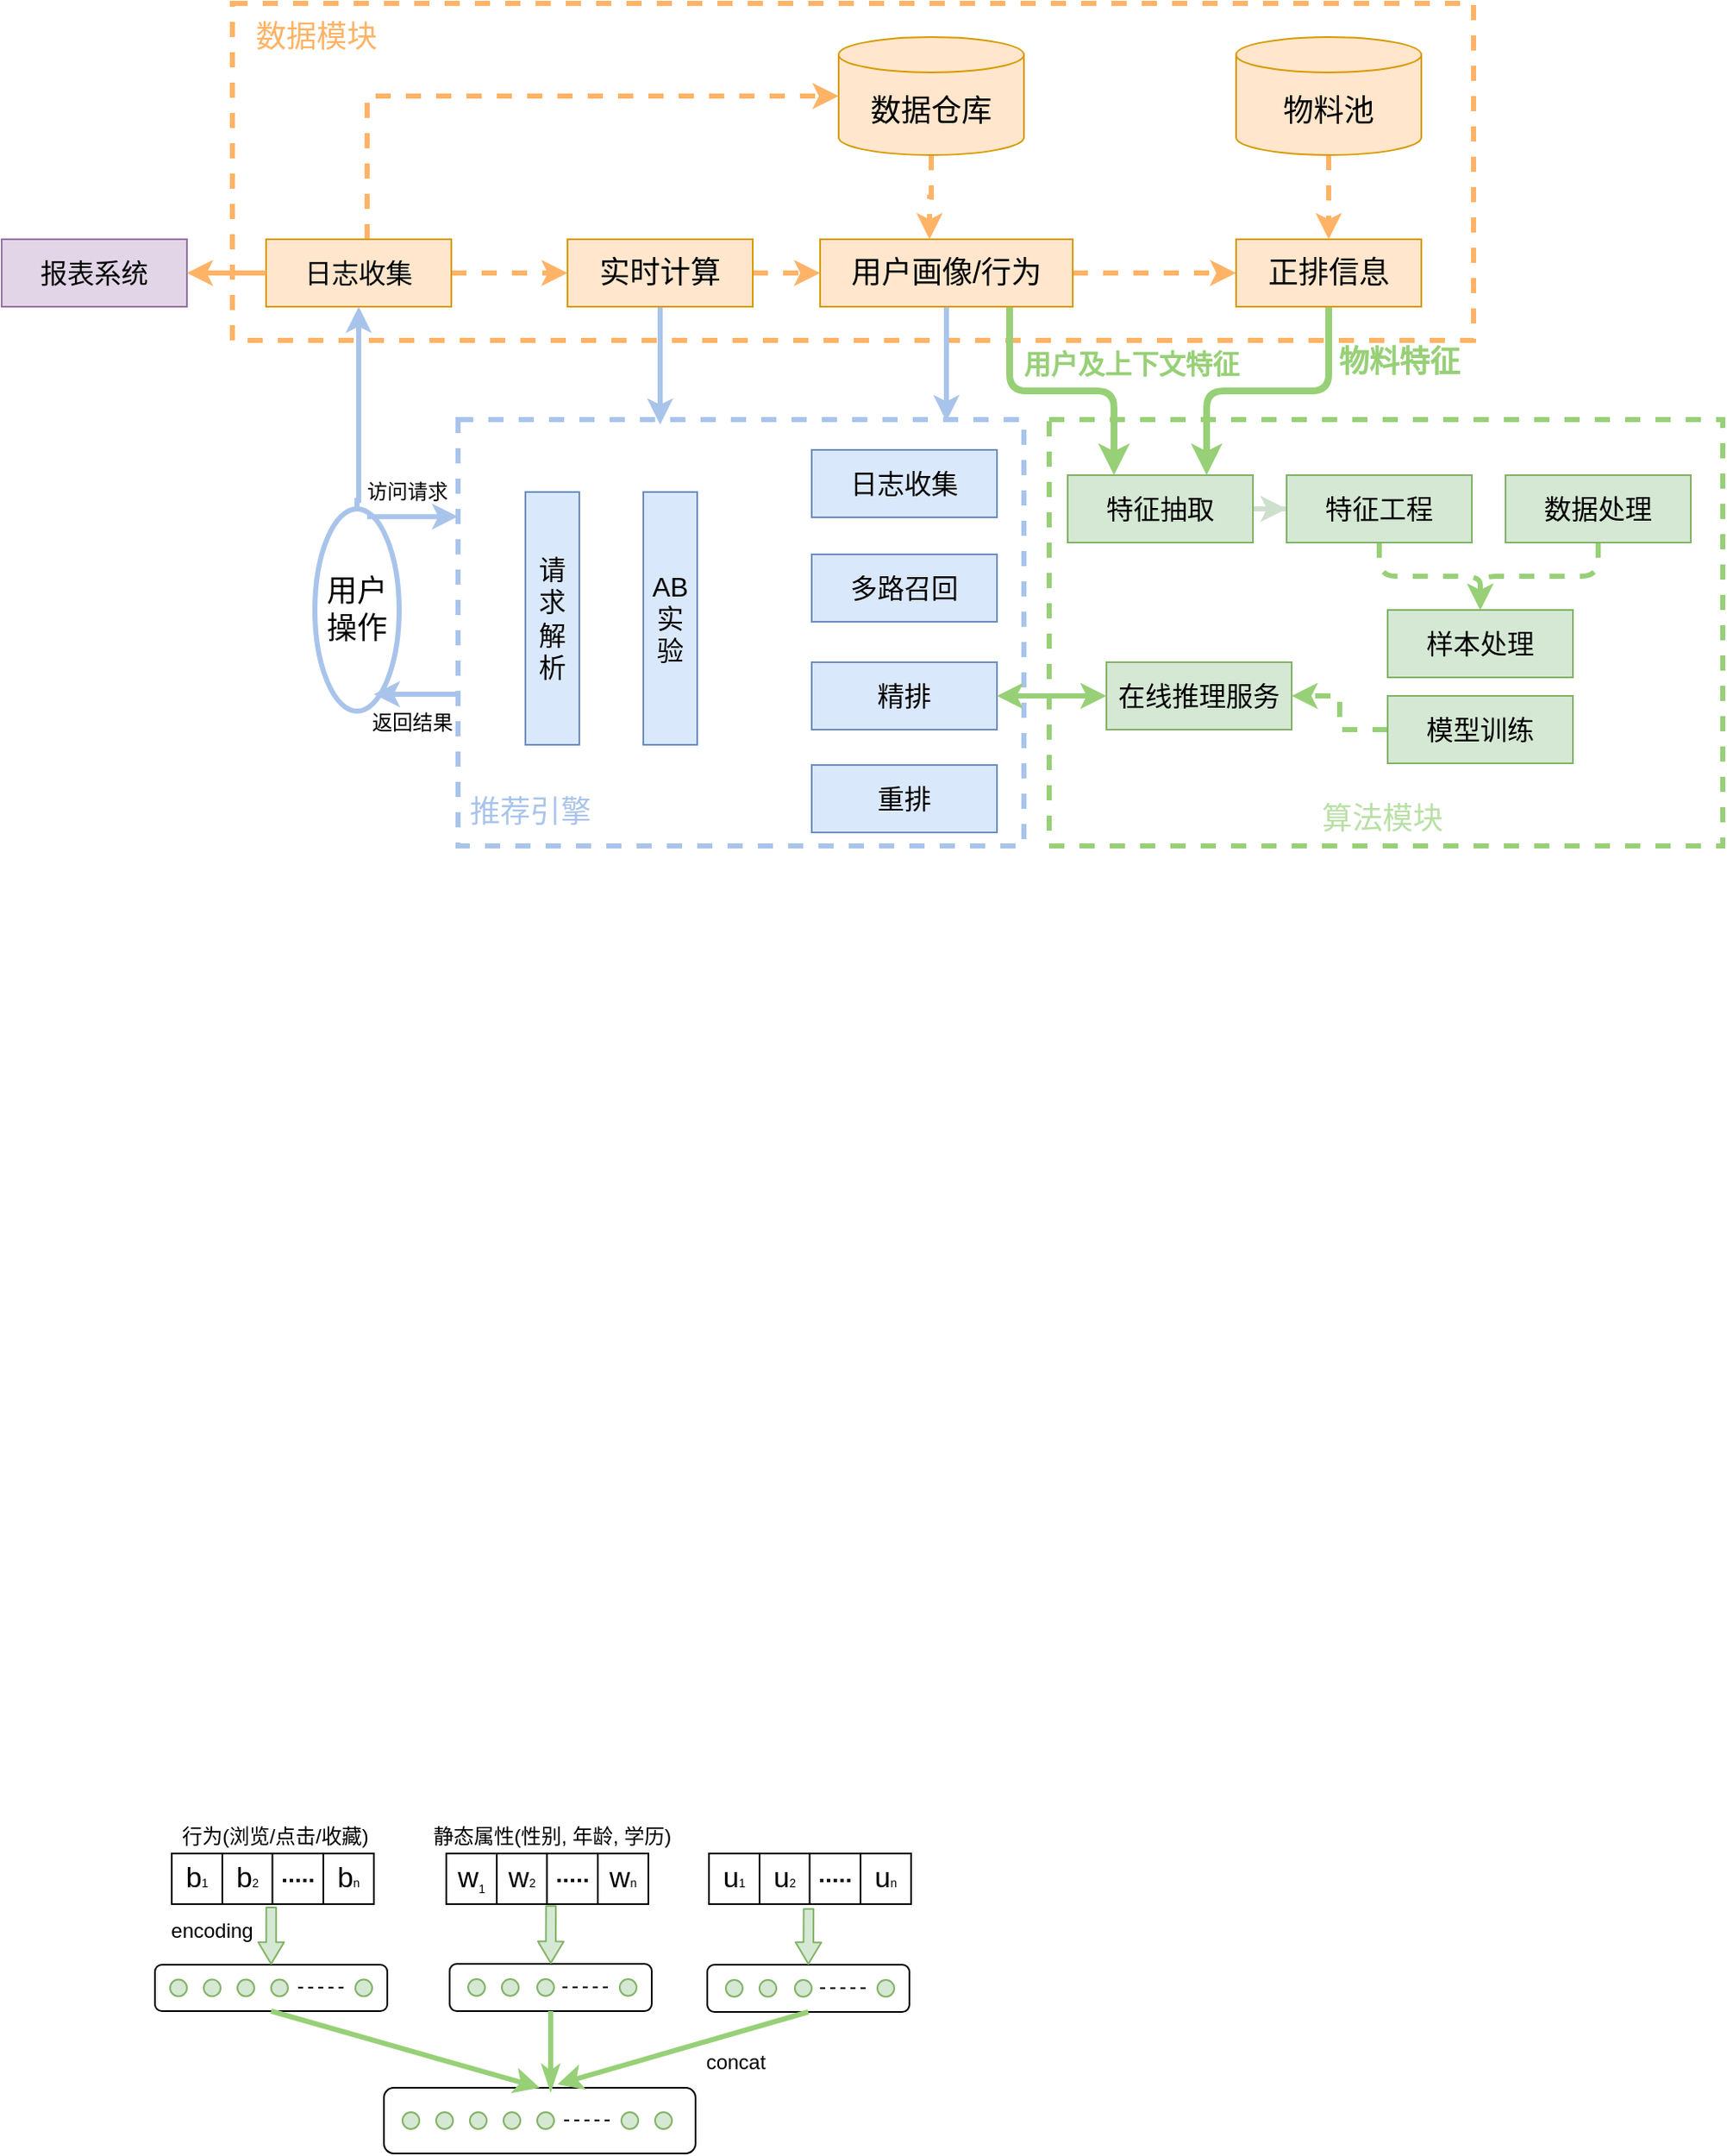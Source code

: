 <mxfile version="13.7.6" type="github">
  <diagram id="0R1KgyZivqST2G8Sgrir" name="Page-1">
    <mxGraphModel dx="988" dy="623" grid="0" gridSize="10" guides="1" tooltips="1" connect="1" arrows="1" fold="1" page="1" pageScale="1" pageWidth="827" pageHeight="1169" background="#FFFFFF" math="0" shadow="0">
      <root>
        <mxCell id="0" />
        <mxCell id="1" parent="0" />
        <mxCell id="2lEhO2xfnhziDfnZjIPp-55" value="" style="rounded=0;whiteSpace=wrap;html=1;dashed=1;strokeWidth=3;fillColor=none;strokeColor=#97D077;" parent="1" vertex="1">
          <mxGeometry x="685" y="427" width="400" height="253" as="geometry" />
        </mxCell>
        <mxCell id="2lEhO2xfnhziDfnZjIPp-33" value="" style="rounded=0;whiteSpace=wrap;html=1;fillColor=none;dashed=1;strokeWidth=3;strokeColor=#A9C4EB;" parent="1" vertex="1">
          <mxGeometry x="334" y="427" width="336" height="253" as="geometry" />
        </mxCell>
        <mxCell id="2lEhO2xfnhziDfnZjIPp-19" value="" style="rounded=0;whiteSpace=wrap;html=1;fillColor=none;dashed=1;strokeWidth=3;strokeColor=#FFB366;" parent="1" vertex="1">
          <mxGeometry x="200" y="180" width="737" height="200" as="geometry" />
        </mxCell>
        <mxCell id="F2EInP20JMvGmBjEMHAI-15" value="" style="group" parent="1" vertex="1" connectable="0">
          <mxGeometry x="164" y="1278" width="120" height="30" as="geometry" />
        </mxCell>
        <mxCell id="F2EInP20JMvGmBjEMHAI-10" value="" style="verticalLabelPosition=bottom;verticalAlign=top;html=1;shape=mxgraph.basic.rect;fillColor2=none;strokeWidth=1;size=20;indent=5;" parent="F2EInP20JMvGmBjEMHAI-15" vertex="1">
          <mxGeometry width="120" height="30" as="geometry" />
        </mxCell>
        <mxCell id="F2EInP20JMvGmBjEMHAI-11" value="" style="endArrow=none;html=1;entryX=0.25;entryY=0;entryDx=0;entryDy=0;entryPerimeter=0;" parent="F2EInP20JMvGmBjEMHAI-15" target="F2EInP20JMvGmBjEMHAI-10" edge="1">
          <mxGeometry width="50" height="50" relative="1" as="geometry">
            <mxPoint x="30" y="30" as="sourcePoint" />
            <mxPoint x="80" y="-20" as="targetPoint" />
          </mxGeometry>
        </mxCell>
        <mxCell id="F2EInP20JMvGmBjEMHAI-12" value="" style="endArrow=none;html=1;entryX=0.25;entryY=0;entryDx=0;entryDy=0;entryPerimeter=0;" parent="F2EInP20JMvGmBjEMHAI-15" edge="1">
          <mxGeometry width="50" height="50" relative="1" as="geometry">
            <mxPoint x="59.76" y="30" as="sourcePoint" />
            <mxPoint x="59.76" as="targetPoint" />
          </mxGeometry>
        </mxCell>
        <mxCell id="F2EInP20JMvGmBjEMHAI-13" value="" style="endArrow=none;html=1;entryX=0.25;entryY=0;entryDx=0;entryDy=0;entryPerimeter=0;" parent="F2EInP20JMvGmBjEMHAI-15" edge="1">
          <mxGeometry width="50" height="50" relative="1" as="geometry">
            <mxPoint x="90" y="30" as="sourcePoint" />
            <mxPoint x="90" as="targetPoint" />
          </mxGeometry>
        </mxCell>
        <mxCell id="F2EInP20JMvGmBjEMHAI-14" value="" style="endArrow=none;dashed=1;html=1;strokeWidth=2;dashPattern=1 1;" parent="F2EInP20JMvGmBjEMHAI-15" edge="1">
          <mxGeometry width="50" height="50" relative="1" as="geometry">
            <mxPoint x="66" y="16" as="sourcePoint" />
            <mxPoint x="86" y="16" as="targetPoint" />
          </mxGeometry>
        </mxCell>
        <mxCell id="F2EInP20JMvGmBjEMHAI-16" value="&lt;font&gt;&lt;sub&gt;&lt;font style=&quot;font-size: 17px&quot;&gt;b&lt;/font&gt;&lt;font style=&quot;font-size: 7px&quot;&gt;1&lt;/font&gt;&lt;/sub&gt;&lt;/font&gt;" style="text;html=1;strokeColor=none;fillColor=none;align=center;verticalAlign=middle;whiteSpace=wrap;rounded=0;shadow=0;glass=0;sketch=0;" parent="F2EInP20JMvGmBjEMHAI-15" vertex="1">
          <mxGeometry y="5" width="30" height="20" as="geometry" />
        </mxCell>
        <mxCell id="SUds5BYxjLjZ6QGA8Evi-88" value="&lt;font&gt;&lt;sub&gt;&lt;font style=&quot;font-size: 17px&quot;&gt;b&lt;/font&gt;&lt;font style=&quot;font-size: 7px&quot;&gt;2&lt;/font&gt;&lt;/sub&gt;&lt;/font&gt;" style="text;html=1;strokeColor=none;fillColor=none;align=center;verticalAlign=middle;whiteSpace=wrap;rounded=0;shadow=0;glass=0;sketch=0;" vertex="1" parent="F2EInP20JMvGmBjEMHAI-15">
          <mxGeometry x="30" y="5" width="30" height="20" as="geometry" />
        </mxCell>
        <mxCell id="SUds5BYxjLjZ6QGA8Evi-89" value="&lt;font&gt;&lt;sub&gt;&lt;font style=&quot;font-size: 17px&quot;&gt;b&lt;/font&gt;&lt;font style=&quot;font-size: 7px&quot;&gt;n&lt;/font&gt;&lt;/sub&gt;&lt;/font&gt;" style="text;html=1;strokeColor=none;fillColor=none;align=center;verticalAlign=middle;whiteSpace=wrap;rounded=0;shadow=0;glass=0;sketch=0;" vertex="1" parent="F2EInP20JMvGmBjEMHAI-15">
          <mxGeometry x="90" y="5" width="30" height="20" as="geometry" />
        </mxCell>
        <mxCell id="2lEhO2xfnhziDfnZjIPp-1" value="&lt;font style=&quot;font-size: 16px&quot;&gt;报表系统&lt;/font&gt;" style="rounded=0;whiteSpace=wrap;html=1;fillColor=#e1d5e7;strokeColor=#9673a6;" parent="1" vertex="1">
          <mxGeometry x="63" y="320" width="110" height="40" as="geometry" />
        </mxCell>
        <mxCell id="2lEhO2xfnhziDfnZjIPp-10" style="edgeStyle=orthogonalEdgeStyle;rounded=0;orthogonalLoop=1;jettySize=auto;html=1;entryX=0;entryY=0.5;entryDx=0;entryDy=0;entryPerimeter=0;strokeColor=#FFB366;strokeWidth=3;dashed=1;" parent="1" source="2lEhO2xfnhziDfnZjIPp-2" target="2lEhO2xfnhziDfnZjIPp-6" edge="1">
          <mxGeometry relative="1" as="geometry">
            <Array as="points">
              <mxPoint x="280" y="235" />
            </Array>
          </mxGeometry>
        </mxCell>
        <mxCell id="2lEhO2xfnhziDfnZjIPp-14" style="edgeStyle=orthogonalEdgeStyle;rounded=0;orthogonalLoop=1;jettySize=auto;html=1;exitX=1;exitY=0.5;exitDx=0;exitDy=0;entryX=0;entryY=0.5;entryDx=0;entryDy=0;strokeWidth=3;dashed=1;strokeColor=#FFB366;" parent="1" source="2lEhO2xfnhziDfnZjIPp-2" target="2lEhO2xfnhziDfnZjIPp-4" edge="1">
          <mxGeometry relative="1" as="geometry" />
        </mxCell>
        <mxCell id="2lEhO2xfnhziDfnZjIPp-2" value="&lt;font style=&quot;font-size: 16px&quot;&gt;日志收集&lt;/font&gt;" style="rounded=0;whiteSpace=wrap;html=1;fillColor=#ffe6cc;strokeColor=#d79b00;" parent="1" vertex="1">
          <mxGeometry x="220" y="320" width="110" height="40" as="geometry" />
        </mxCell>
        <mxCell id="2lEhO2xfnhziDfnZjIPp-16" style="edgeStyle=orthogonalEdgeStyle;rounded=0;orthogonalLoop=1;jettySize=auto;html=1;entryX=0;entryY=0.5;entryDx=0;entryDy=0;dashed=1;strokeWidth=3;strokeColor=#FFB366;" parent="1" source="2lEhO2xfnhziDfnZjIPp-3" target="2lEhO2xfnhziDfnZjIPp-5" edge="1">
          <mxGeometry relative="1" as="geometry" />
        </mxCell>
        <mxCell id="2lEhO2xfnhziDfnZjIPp-44" style="edgeStyle=orthogonalEdgeStyle;rounded=0;orthogonalLoop=1;jettySize=auto;html=1;exitX=0.5;exitY=1;exitDx=0;exitDy=0;entryX=0.863;entryY=0.004;entryDx=0;entryDy=0;entryPerimeter=0;strokeWidth=3;strokeColor=#A9C4EB;" parent="1" source="2lEhO2xfnhziDfnZjIPp-3" target="2lEhO2xfnhziDfnZjIPp-33" edge="1">
          <mxGeometry relative="1" as="geometry" />
        </mxCell>
        <mxCell id="SUds5BYxjLjZ6QGA8Evi-6" style="edgeStyle=orthogonalEdgeStyle;rounded=1;orthogonalLoop=1;jettySize=auto;html=1;exitX=0.75;exitY=1;exitDx=0;exitDy=0;entryX=0.25;entryY=0;entryDx=0;entryDy=0;strokeWidth=4;strokeColor=#97D077;" edge="1" parent="1" source="2lEhO2xfnhziDfnZjIPp-3" target="2lEhO2xfnhziDfnZjIPp-45">
          <mxGeometry relative="1" as="geometry" />
        </mxCell>
        <mxCell id="2lEhO2xfnhziDfnZjIPp-3" value="&lt;font style=&quot;font-size: 18px&quot;&gt;用户画像/行为&lt;/font&gt;" style="rounded=0;whiteSpace=wrap;html=1;fillColor=#ffe6cc;strokeColor=#d79b00;" parent="1" vertex="1">
          <mxGeometry x="549" y="320" width="150" height="40" as="geometry" />
        </mxCell>
        <mxCell id="2lEhO2xfnhziDfnZjIPp-15" style="edgeStyle=orthogonalEdgeStyle;rounded=0;orthogonalLoop=1;jettySize=auto;html=1;exitX=1;exitY=0.5;exitDx=0;exitDy=0;entryX=0;entryY=0.5;entryDx=0;entryDy=0;strokeWidth=3;dashed=1;strokeColor=#FFB366;" parent="1" source="2lEhO2xfnhziDfnZjIPp-4" target="2lEhO2xfnhziDfnZjIPp-3" edge="1">
          <mxGeometry relative="1" as="geometry" />
        </mxCell>
        <mxCell id="2lEhO2xfnhziDfnZjIPp-41" style="edgeStyle=orthogonalEdgeStyle;rounded=0;orthogonalLoop=1;jettySize=auto;html=1;exitX=0.5;exitY=1;exitDx=0;exitDy=0;strokeWidth=3;strokeColor=#A9C4EB;" parent="1" source="2lEhO2xfnhziDfnZjIPp-4" edge="1">
          <mxGeometry relative="1" as="geometry">
            <mxPoint x="454" y="430" as="targetPoint" />
          </mxGeometry>
        </mxCell>
        <mxCell id="2lEhO2xfnhziDfnZjIPp-4" value="&lt;font style=&quot;font-size: 18px&quot;&gt;实时计算&lt;/font&gt;" style="rounded=0;whiteSpace=wrap;html=1;fillColor=#ffe6cc;strokeColor=#d79b00;" parent="1" vertex="1">
          <mxGeometry x="399" y="320" width="110" height="40" as="geometry" />
        </mxCell>
        <mxCell id="SUds5BYxjLjZ6QGA8Evi-7" style="edgeStyle=orthogonalEdgeStyle;rounded=1;orthogonalLoop=1;jettySize=auto;html=1;entryX=0.75;entryY=0;entryDx=0;entryDy=0;strokeWidth=4;strokeColor=#97D077;" edge="1" parent="1" source="2lEhO2xfnhziDfnZjIPp-5" target="2lEhO2xfnhziDfnZjIPp-45">
          <mxGeometry relative="1" as="geometry" />
        </mxCell>
        <mxCell id="2lEhO2xfnhziDfnZjIPp-5" value="&lt;font style=&quot;font-size: 18px&quot;&gt;正排信息&lt;/font&gt;" style="rounded=0;whiteSpace=wrap;html=1;fillColor=#ffe6cc;strokeColor=#d79b00;" parent="1" vertex="1">
          <mxGeometry x="796" y="320" width="110" height="40" as="geometry" />
        </mxCell>
        <mxCell id="2lEhO2xfnhziDfnZjIPp-17" style="edgeStyle=orthogonalEdgeStyle;rounded=0;orthogonalLoop=1;jettySize=auto;html=1;entryX=0.433;entryY=0;entryDx=0;entryDy=0;entryPerimeter=0;strokeColor=#FFB366;strokeWidth=3;dashed=1;" parent="1" source="2lEhO2xfnhziDfnZjIPp-6" target="2lEhO2xfnhziDfnZjIPp-3" edge="1">
          <mxGeometry relative="1" as="geometry" />
        </mxCell>
        <mxCell id="2lEhO2xfnhziDfnZjIPp-6" value="&lt;font style=&quot;font-size: 18px&quot;&gt;数据仓库&lt;/font&gt;" style="shape=cylinder3;whiteSpace=wrap;html=1;boundedLbl=1;backgroundOutline=1;size=10.471;fillColor=#ffe6cc;strokeColor=#d79b00;" parent="1" vertex="1">
          <mxGeometry x="560" y="200" width="110" height="70" as="geometry" />
        </mxCell>
        <mxCell id="2lEhO2xfnhziDfnZjIPp-18" style="edgeStyle=orthogonalEdgeStyle;rounded=0;orthogonalLoop=1;jettySize=auto;html=1;strokeColor=#FFB366;strokeWidth=3;dashed=1;" parent="1" source="2lEhO2xfnhziDfnZjIPp-7" target="2lEhO2xfnhziDfnZjIPp-5" edge="1">
          <mxGeometry relative="1" as="geometry" />
        </mxCell>
        <mxCell id="2lEhO2xfnhziDfnZjIPp-7" value="&lt;font style=&quot;font-size: 18px&quot;&gt;物料池&lt;/font&gt;" style="shape=cylinder3;whiteSpace=wrap;html=1;boundedLbl=1;backgroundOutline=1;size=10.471;fillColor=#ffe6cc;strokeColor=#d79b00;" parent="1" vertex="1">
          <mxGeometry x="796" y="200" width="110" height="70" as="geometry" />
        </mxCell>
        <mxCell id="2lEhO2xfnhziDfnZjIPp-20" value="&lt;font style=&quot;font-size: 18px&quot; color=&quot;#ffb366&quot;&gt;数据模块&lt;/font&gt;" style="text;html=1;strokeColor=none;fillColor=none;align=center;verticalAlign=middle;whiteSpace=wrap;rounded=0;dashed=1;" parent="1" vertex="1">
          <mxGeometry x="200" y="190" width="100" height="20" as="geometry" />
        </mxCell>
        <mxCell id="2lEhO2xfnhziDfnZjIPp-23" style="edgeStyle=orthogonalEdgeStyle;rounded=0;orthogonalLoop=1;jettySize=auto;html=1;entryX=0.5;entryY=1;entryDx=0;entryDy=0;strokeWidth=3;exitX=0;exitY=1;exitDx=0;exitDy=0;strokeColor=#A9C4EB;" parent="1" source="2lEhO2xfnhziDfnZjIPp-35" target="2lEhO2xfnhziDfnZjIPp-2" edge="1">
          <mxGeometry relative="1" as="geometry">
            <mxPoint x="275" y="540" as="sourcePoint" />
            <Array as="points">
              <mxPoint x="274" y="475" />
            </Array>
          </mxGeometry>
        </mxCell>
        <mxCell id="2lEhO2xfnhziDfnZjIPp-26" value="&lt;font style=&quot;font-size: 16px&quot;&gt;日志收集&lt;/font&gt;" style="rounded=0;whiteSpace=wrap;html=1;fillColor=#dae8fc;strokeColor=#6c8ebf;" parent="1" vertex="1">
          <mxGeometry x="544" y="445" width="110" height="40" as="geometry" />
        </mxCell>
        <mxCell id="2lEhO2xfnhziDfnZjIPp-28" value="&lt;font style=&quot;font-size: 16px&quot;&gt;多路召回&lt;/font&gt;" style="rounded=0;whiteSpace=wrap;html=1;strokeColor=#6c8ebf;fillColor=#DAE8FC;" parent="1" vertex="1">
          <mxGeometry x="544" y="507" width="110" height="40" as="geometry" />
        </mxCell>
        <mxCell id="2lEhO2xfnhziDfnZjIPp-29" value="&lt;font style=&quot;font-size: 16px&quot;&gt;精排&lt;/font&gt;" style="rounded=0;whiteSpace=wrap;html=1;fillColor=#dae8fc;strokeColor=#6c8ebf;" parent="1" vertex="1">
          <mxGeometry x="544" y="571" width="110" height="40" as="geometry" />
        </mxCell>
        <mxCell id="2lEhO2xfnhziDfnZjIPp-30" value="&lt;font style=&quot;font-size: 16px&quot;&gt;重排&lt;/font&gt;" style="rounded=0;whiteSpace=wrap;html=1;fillColor=#dae8fc;strokeColor=#6c8ebf;" parent="1" vertex="1">
          <mxGeometry x="544" y="632" width="110" height="40" as="geometry" />
        </mxCell>
        <mxCell id="2lEhO2xfnhziDfnZjIPp-31" value="&lt;span style=&quot;font-size: 16px&quot;&gt;请求解析&lt;/span&gt;" style="rounded=0;whiteSpace=wrap;html=1;fillColor=#dae8fc;strokeColor=#6c8ebf;" parent="1" vertex="1">
          <mxGeometry x="374" y="470" width="32" height="150" as="geometry" />
        </mxCell>
        <mxCell id="2lEhO2xfnhziDfnZjIPp-32" value="&lt;span style=&quot;font-size: 16px&quot;&gt;AB实验&lt;/span&gt;" style="rounded=0;whiteSpace=wrap;html=1;fillColor=#dae8fc;strokeColor=#6c8ebf;" parent="1" vertex="1">
          <mxGeometry x="444" y="470" width="32" height="150" as="geometry" />
        </mxCell>
        <mxCell id="2lEhO2xfnhziDfnZjIPp-34" value="" style="endArrow=classic;html=1;strokeWidth=3;strokeColor=#A9C4EB;" parent="1" edge="1">
          <mxGeometry width="50" height="50" relative="1" as="geometry">
            <mxPoint x="280" y="484.58" as="sourcePoint" />
            <mxPoint x="334" y="484.58" as="targetPoint" />
          </mxGeometry>
        </mxCell>
        <mxCell id="2lEhO2xfnhziDfnZjIPp-35" value="访问请求" style="text;html=1;strokeColor=none;fillColor=none;align=center;verticalAlign=middle;whiteSpace=wrap;rounded=0;" parent="1" vertex="1">
          <mxGeometry x="274" y="460" width="60" height="20" as="geometry" />
        </mxCell>
        <mxCell id="2lEhO2xfnhziDfnZjIPp-36" value="&lt;font style=&quot;font-size: 18px&quot;&gt;用户操作&lt;/font&gt;" style="ellipse;whiteSpace=wrap;html=1;strokeWidth=3;fillColor=none;strokeColor=#A9C4EB;" parent="1" vertex="1">
          <mxGeometry x="249" y="480" width="50" height="120" as="geometry" />
        </mxCell>
        <mxCell id="2lEhO2xfnhziDfnZjIPp-37" value="" style="endArrow=classic;html=1;strokeWidth=3;strokeColor=#A9C4EB;" parent="1" edge="1">
          <mxGeometry width="50" height="50" relative="1" as="geometry">
            <mxPoint x="334" y="590" as="sourcePoint" />
            <mxPoint x="284" y="590" as="targetPoint" />
          </mxGeometry>
        </mxCell>
        <mxCell id="2lEhO2xfnhziDfnZjIPp-38" value="返回结果" style="text;html=1;strokeColor=none;fillColor=none;align=center;verticalAlign=middle;whiteSpace=wrap;rounded=0;" parent="1" vertex="1">
          <mxGeometry x="277" y="597" width="60" height="20" as="geometry" />
        </mxCell>
        <mxCell id="2lEhO2xfnhziDfnZjIPp-40" value="&lt;font style=&quot;font-size: 18px&quot; color=&quot;#a9c4eb&quot;&gt;推荐引擎&lt;/font&gt;" style="text;html=1;strokeColor=none;fillColor=none;align=center;verticalAlign=middle;whiteSpace=wrap;rounded=0;" parent="1" vertex="1">
          <mxGeometry x="334" y="650" width="86" height="20" as="geometry" />
        </mxCell>
        <mxCell id="2lEhO2xfnhziDfnZjIPp-54" style="edgeStyle=orthogonalEdgeStyle;rounded=0;orthogonalLoop=1;jettySize=auto;html=1;strokeWidth=3;fillColor=#d5e8d4;strokeColor=#CEE0CD;" parent="1" source="2lEhO2xfnhziDfnZjIPp-45" target="2lEhO2xfnhziDfnZjIPp-46" edge="1">
          <mxGeometry relative="1" as="geometry" />
        </mxCell>
        <mxCell id="2lEhO2xfnhziDfnZjIPp-45" value="&lt;font style=&quot;font-size: 16px&quot;&gt;特征抽取&lt;/font&gt;" style="rounded=0;whiteSpace=wrap;html=1;fillColor=#d5e8d4;strokeColor=#82b366;" parent="1" vertex="1">
          <mxGeometry x="696" y="460" width="110" height="40" as="geometry" />
        </mxCell>
        <mxCell id="2lEhO2xfnhziDfnZjIPp-52" style="edgeStyle=orthogonalEdgeStyle;rounded=1;orthogonalLoop=1;jettySize=auto;html=1;entryX=0.5;entryY=0;entryDx=0;entryDy=0;strokeWidth=3;fillColor=#d5e8d4;strokeColor=#97D077;dashed=1;" parent="1" source="2lEhO2xfnhziDfnZjIPp-46" target="2lEhO2xfnhziDfnZjIPp-48" edge="1">
          <mxGeometry relative="1" as="geometry" />
        </mxCell>
        <mxCell id="2lEhO2xfnhziDfnZjIPp-46" value="&lt;font style=&quot;font-size: 16px&quot;&gt;特征工程&lt;/font&gt;" style="rounded=0;whiteSpace=wrap;html=1;fillColor=#d5e8d4;strokeColor=#82b366;" parent="1" vertex="1">
          <mxGeometry x="826" y="460" width="110" height="40" as="geometry" />
        </mxCell>
        <mxCell id="2lEhO2xfnhziDfnZjIPp-53" style="edgeStyle=orthogonalEdgeStyle;rounded=1;orthogonalLoop=1;jettySize=auto;html=1;entryX=0.5;entryY=0;entryDx=0;entryDy=0;strokeWidth=3;fillColor=#d5e8d4;strokeColor=#97D077;dashed=1;" parent="1" source="2lEhO2xfnhziDfnZjIPp-47" target="2lEhO2xfnhziDfnZjIPp-48" edge="1">
          <mxGeometry relative="1" as="geometry" />
        </mxCell>
        <mxCell id="2lEhO2xfnhziDfnZjIPp-47" value="&lt;font style=&quot;font-size: 16px&quot;&gt;数据处理&lt;/font&gt;" style="rounded=0;whiteSpace=wrap;html=1;fillColor=#d5e8d4;strokeColor=#82b366;" parent="1" vertex="1">
          <mxGeometry x="956" y="460" width="110" height="40" as="geometry" />
        </mxCell>
        <mxCell id="2lEhO2xfnhziDfnZjIPp-48" value="&lt;font style=&quot;font-size: 16px&quot;&gt;样本处理&lt;/font&gt;" style="rounded=0;whiteSpace=wrap;html=1;fillColor=#d5e8d4;strokeColor=#82b366;" parent="1" vertex="1">
          <mxGeometry x="886" y="540" width="110" height="40" as="geometry" />
        </mxCell>
        <mxCell id="2lEhO2xfnhziDfnZjIPp-56" style="edgeStyle=orthogonalEdgeStyle;rounded=0;orthogonalLoop=1;jettySize=auto;html=1;entryX=1;entryY=0.5;entryDx=0;entryDy=0;strokeWidth=3;fillColor=#d5e8d4;strokeColor=#97D077;dashed=1;" parent="1" source="2lEhO2xfnhziDfnZjIPp-49" target="2lEhO2xfnhziDfnZjIPp-51" edge="1">
          <mxGeometry relative="1" as="geometry" />
        </mxCell>
        <mxCell id="2lEhO2xfnhziDfnZjIPp-49" value="&lt;font style=&quot;font-size: 16px&quot;&gt;模型训练&lt;/font&gt;" style="rounded=0;whiteSpace=wrap;html=1;fillColor=#d5e8d4;strokeColor=#82b366;" parent="1" vertex="1">
          <mxGeometry x="886" y="591" width="110" height="40" as="geometry" />
        </mxCell>
        <mxCell id="2lEhO2xfnhziDfnZjIPp-51" value="&lt;span style=&quot;font-size: 16px&quot;&gt;在线推理服务&lt;/span&gt;" style="rounded=0;whiteSpace=wrap;html=1;fillColor=#d5e8d4;strokeColor=#82b366;" parent="1" vertex="1">
          <mxGeometry x="719" y="571" width="110" height="40" as="geometry" />
        </mxCell>
        <mxCell id="SUds5BYxjLjZ6QGA8Evi-2" value="" style="endArrow=classic;startArrow=classic;html=1;entryX=0;entryY=0.5;entryDx=0;entryDy=0;exitX=1;exitY=0.5;exitDx=0;exitDy=0;strokeWidth=3;fillColor=#dae8fc;strokeColor=#97D077;" edge="1" parent="1" source="2lEhO2xfnhziDfnZjIPp-29" target="2lEhO2xfnhziDfnZjIPp-51">
          <mxGeometry width="50" height="50" relative="1" as="geometry">
            <mxPoint x="550" y="430" as="sourcePoint" />
            <mxPoint x="600" y="380" as="targetPoint" />
          </mxGeometry>
        </mxCell>
        <mxCell id="SUds5BYxjLjZ6QGA8Evi-5" value="&lt;font style=&quot;font-size: 18px&quot; color=&quot;#b9e0a5&quot;&gt;算法模块&lt;/font&gt;" style="text;html=1;strokeColor=none;fillColor=none;align=center;verticalAlign=middle;whiteSpace=wrap;rounded=0;" vertex="1" parent="1">
          <mxGeometry x="840" y="654" width="86" height="20" as="geometry" />
        </mxCell>
        <mxCell id="SUds5BYxjLjZ6QGA8Evi-8" value="&lt;font style=&quot;font-size: 18px&quot; color=&quot;#97d077&quot;&gt;&lt;b&gt;物料特征&lt;/b&gt;&lt;/font&gt;" style="text;html=1;strokeColor=none;fillColor=none;align=center;verticalAlign=middle;whiteSpace=wrap;rounded=0;" vertex="1" parent="1">
          <mxGeometry x="850" y="383" width="86" height="20" as="geometry" />
        </mxCell>
        <mxCell id="SUds5BYxjLjZ6QGA8Evi-9" value="&lt;font style=&quot;font-size: 16px&quot; color=&quot;#97d077&quot;&gt;&lt;b&gt;用户及上下文特征&lt;/b&gt;&lt;/font&gt;" style="text;html=1;strokeColor=none;fillColor=none;align=center;verticalAlign=middle;whiteSpace=wrap;rounded=0;" vertex="1" parent="1">
          <mxGeometry x="669" y="384" width="130" height="20" as="geometry" />
        </mxCell>
        <mxCell id="SUds5BYxjLjZ6QGA8Evi-11" style="edgeStyle=orthogonalEdgeStyle;rounded=0;orthogonalLoop=1;jettySize=auto;html=1;exitX=0;exitY=0.5;exitDx=0;exitDy=0;entryX=1;entryY=0.5;entryDx=0;entryDy=0;strokeWidth=3;strokeColor=#FFB366;" edge="1" parent="1" source="2lEhO2xfnhziDfnZjIPp-2" target="2lEhO2xfnhziDfnZjIPp-1">
          <mxGeometry relative="1" as="geometry">
            <mxPoint x="340" y="350" as="sourcePoint" />
            <mxPoint x="409" y="350" as="targetPoint" />
          </mxGeometry>
        </mxCell>
        <mxCell id="SUds5BYxjLjZ6QGA8Evi-36" value="" style="group" vertex="1" connectable="0" parent="1">
          <mxGeometry x="154" y="1344" width="138" height="27.5" as="geometry" />
        </mxCell>
        <mxCell id="SUds5BYxjLjZ6QGA8Evi-34" value="" style="rounded=1;whiteSpace=wrap;html=1;" vertex="1" parent="SUds5BYxjLjZ6QGA8Evi-36">
          <mxGeometry width="138" height="27.5" as="geometry" />
        </mxCell>
        <mxCell id="SUds5BYxjLjZ6QGA8Evi-29" value="" style="verticalLabelPosition=bottom;verticalAlign=top;html=1;shape=mxgraph.flowchart.on-page_reference;fillColor=#d5e8d4;strokeColor=#82b366;" vertex="1" parent="SUds5BYxjLjZ6QGA8Evi-36">
          <mxGeometry x="29" y="8.75" width="10" height="10" as="geometry" />
        </mxCell>
        <mxCell id="SUds5BYxjLjZ6QGA8Evi-30" value="" style="verticalLabelPosition=bottom;verticalAlign=top;html=1;shape=mxgraph.flowchart.on-page_reference;fillColor=#d5e8d4;strokeColor=#82b366;" vertex="1" parent="SUds5BYxjLjZ6QGA8Evi-36">
          <mxGeometry x="49" y="8.75" width="10" height="10" as="geometry" />
        </mxCell>
        <mxCell id="SUds5BYxjLjZ6QGA8Evi-31" value="" style="verticalLabelPosition=bottom;verticalAlign=top;html=1;shape=mxgraph.flowchart.on-page_reference;fillColor=#d5e8d4;strokeColor=#82b366;" vertex="1" parent="SUds5BYxjLjZ6QGA8Evi-36">
          <mxGeometry x="69" y="8.75" width="10" height="10" as="geometry" />
        </mxCell>
        <mxCell id="SUds5BYxjLjZ6QGA8Evi-32" value="" style="verticalLabelPosition=bottom;verticalAlign=top;html=1;shape=mxgraph.flowchart.on-page_reference;fillColor=#d5e8d4;strokeColor=#82b366;" vertex="1" parent="SUds5BYxjLjZ6QGA8Evi-36">
          <mxGeometry x="119" y="8.75" width="10" height="10" as="geometry" />
        </mxCell>
        <mxCell id="SUds5BYxjLjZ6QGA8Evi-33" value="" style="endArrow=none;html=1;rounded=0;dashed=1;" edge="1" parent="SUds5BYxjLjZ6QGA8Evi-36">
          <mxGeometry relative="1" as="geometry">
            <mxPoint x="85" y="13.65" as="sourcePoint" />
            <mxPoint x="115" y="13.65" as="targetPoint" />
            <Array as="points">
              <mxPoint x="95" y="13.65" />
            </Array>
          </mxGeometry>
        </mxCell>
        <mxCell id="SUds5BYxjLjZ6QGA8Evi-35" value="" style="verticalLabelPosition=bottom;verticalAlign=top;html=1;shape=mxgraph.flowchart.on-page_reference;fillColor=#d5e8d4;strokeColor=#82b366;" vertex="1" parent="SUds5BYxjLjZ6QGA8Evi-36">
          <mxGeometry x="9" y="8.75" width="10" height="10" as="geometry" />
        </mxCell>
        <mxCell id="SUds5BYxjLjZ6QGA8Evi-37" value="" style="group" vertex="1" connectable="0" parent="1">
          <mxGeometry x="327" y="1278" width="120" height="30" as="geometry" />
        </mxCell>
        <mxCell id="SUds5BYxjLjZ6QGA8Evi-38" value="" style="verticalLabelPosition=bottom;verticalAlign=top;html=1;shape=mxgraph.basic.rect;fillColor2=none;strokeWidth=1;size=20;indent=5;" vertex="1" parent="SUds5BYxjLjZ6QGA8Evi-37">
          <mxGeometry width="120" height="30" as="geometry" />
        </mxCell>
        <mxCell id="SUds5BYxjLjZ6QGA8Evi-39" value="" style="endArrow=none;html=1;entryX=0.25;entryY=0;entryDx=0;entryDy=0;entryPerimeter=0;" edge="1" parent="SUds5BYxjLjZ6QGA8Evi-37" target="SUds5BYxjLjZ6QGA8Evi-38">
          <mxGeometry width="50" height="50" relative="1" as="geometry">
            <mxPoint x="30" y="30" as="sourcePoint" />
            <mxPoint x="80" y="-20" as="targetPoint" />
          </mxGeometry>
        </mxCell>
        <mxCell id="SUds5BYxjLjZ6QGA8Evi-40" value="" style="endArrow=none;html=1;entryX=0.25;entryY=0;entryDx=0;entryDy=0;entryPerimeter=0;" edge="1" parent="SUds5BYxjLjZ6QGA8Evi-37">
          <mxGeometry width="50" height="50" relative="1" as="geometry">
            <mxPoint x="59.76" y="30" as="sourcePoint" />
            <mxPoint x="59.76" as="targetPoint" />
          </mxGeometry>
        </mxCell>
        <mxCell id="SUds5BYxjLjZ6QGA8Evi-41" value="" style="endArrow=none;html=1;entryX=0.25;entryY=0;entryDx=0;entryDy=0;entryPerimeter=0;" edge="1" parent="SUds5BYxjLjZ6QGA8Evi-37">
          <mxGeometry width="50" height="50" relative="1" as="geometry">
            <mxPoint x="90" y="30" as="sourcePoint" />
            <mxPoint x="90" as="targetPoint" />
          </mxGeometry>
        </mxCell>
        <mxCell id="SUds5BYxjLjZ6QGA8Evi-42" value="" style="endArrow=none;dashed=1;html=1;strokeWidth=2;dashPattern=1 1;" edge="1" parent="SUds5BYxjLjZ6QGA8Evi-37">
          <mxGeometry width="50" height="50" relative="1" as="geometry">
            <mxPoint x="66" y="16" as="sourcePoint" />
            <mxPoint x="86" y="16" as="targetPoint" />
          </mxGeometry>
        </mxCell>
        <mxCell id="SUds5BYxjLjZ6QGA8Evi-43" value="&lt;font&gt;&lt;font style=&quot;font-size: 17px&quot;&gt;w&lt;/font&gt;&lt;sub style=&quot;font-size: 7px&quot;&gt;&lt;font style=&quot;font-size: 7px&quot;&gt;1&lt;/font&gt;&lt;/sub&gt;&lt;/font&gt;" style="text;html=1;strokeColor=none;fillColor=none;align=center;verticalAlign=middle;whiteSpace=wrap;rounded=0;shadow=0;glass=0;sketch=0;" vertex="1" parent="SUds5BYxjLjZ6QGA8Evi-37">
          <mxGeometry y="5" width="30" height="20" as="geometry" />
        </mxCell>
        <mxCell id="SUds5BYxjLjZ6QGA8Evi-90" value="&lt;font&gt;&lt;font style=&quot;font-size: 17px&quot;&gt;w&lt;/font&gt;&lt;font style=&quot;font-size: 7px&quot;&gt;2&lt;/font&gt;&lt;/font&gt;" style="text;html=1;strokeColor=none;fillColor=none;align=center;verticalAlign=middle;whiteSpace=wrap;rounded=0;shadow=0;glass=0;sketch=0;" vertex="1" parent="SUds5BYxjLjZ6QGA8Evi-37">
          <mxGeometry x="30" y="5" width="30" height="20" as="geometry" />
        </mxCell>
        <mxCell id="SUds5BYxjLjZ6QGA8Evi-91" value="&lt;font&gt;&lt;font style=&quot;font-size: 17px&quot;&gt;w&lt;/font&gt;&lt;font style=&quot;font-size: 7px&quot;&gt;n&lt;/font&gt;&lt;/font&gt;" style="text;html=1;strokeColor=none;fillColor=none;align=center;verticalAlign=middle;whiteSpace=wrap;rounded=0;shadow=0;glass=0;sketch=0;" vertex="1" parent="SUds5BYxjLjZ6QGA8Evi-37">
          <mxGeometry x="90" y="5" width="30" height="20" as="geometry" />
        </mxCell>
        <mxCell id="SUds5BYxjLjZ6QGA8Evi-44" value="" style="group" vertex="1" connectable="0" parent="1">
          <mxGeometry x="483" y="1278" width="120" height="30" as="geometry" />
        </mxCell>
        <mxCell id="SUds5BYxjLjZ6QGA8Evi-45" value="" style="verticalLabelPosition=bottom;verticalAlign=top;html=1;shape=mxgraph.basic.rect;fillColor2=none;strokeWidth=1;size=20;indent=5;" vertex="1" parent="SUds5BYxjLjZ6QGA8Evi-44">
          <mxGeometry width="120" height="30" as="geometry" />
        </mxCell>
        <mxCell id="SUds5BYxjLjZ6QGA8Evi-46" value="" style="endArrow=none;html=1;entryX=0.25;entryY=0;entryDx=0;entryDy=0;entryPerimeter=0;" edge="1" parent="SUds5BYxjLjZ6QGA8Evi-44" target="SUds5BYxjLjZ6QGA8Evi-45">
          <mxGeometry width="50" height="50" relative="1" as="geometry">
            <mxPoint x="30" y="30" as="sourcePoint" />
            <mxPoint x="80" y="-20" as="targetPoint" />
          </mxGeometry>
        </mxCell>
        <mxCell id="SUds5BYxjLjZ6QGA8Evi-47" value="" style="endArrow=none;html=1;entryX=0.25;entryY=0;entryDx=0;entryDy=0;entryPerimeter=0;" edge="1" parent="SUds5BYxjLjZ6QGA8Evi-44">
          <mxGeometry width="50" height="50" relative="1" as="geometry">
            <mxPoint x="59.76" y="30" as="sourcePoint" />
            <mxPoint x="59.76" as="targetPoint" />
          </mxGeometry>
        </mxCell>
        <mxCell id="SUds5BYxjLjZ6QGA8Evi-48" value="" style="endArrow=none;html=1;entryX=0.25;entryY=0;entryDx=0;entryDy=0;entryPerimeter=0;" edge="1" parent="SUds5BYxjLjZ6QGA8Evi-44">
          <mxGeometry width="50" height="50" relative="1" as="geometry">
            <mxPoint x="90" y="30" as="sourcePoint" />
            <mxPoint x="90" as="targetPoint" />
          </mxGeometry>
        </mxCell>
        <mxCell id="SUds5BYxjLjZ6QGA8Evi-49" value="" style="endArrow=none;dashed=1;html=1;strokeWidth=2;dashPattern=1 1;" edge="1" parent="SUds5BYxjLjZ6QGA8Evi-44">
          <mxGeometry width="50" height="50" relative="1" as="geometry">
            <mxPoint x="66" y="16" as="sourcePoint" />
            <mxPoint x="86" y="16" as="targetPoint" />
          </mxGeometry>
        </mxCell>
        <mxCell id="SUds5BYxjLjZ6QGA8Evi-50" value="&lt;font&gt;&lt;sub&gt;&lt;font style=&quot;font-size: 17px&quot;&gt;u&lt;/font&gt;&lt;font style=&quot;font-size: 7px&quot;&gt;1&lt;/font&gt;&lt;/sub&gt;&lt;/font&gt;" style="text;html=1;strokeColor=none;fillColor=none;align=center;verticalAlign=middle;whiteSpace=wrap;rounded=0;shadow=0;glass=0;sketch=0;" vertex="1" parent="SUds5BYxjLjZ6QGA8Evi-44">
          <mxGeometry y="5" width="30" height="20" as="geometry" />
        </mxCell>
        <mxCell id="SUds5BYxjLjZ6QGA8Evi-92" value="&lt;font&gt;&lt;sub&gt;&lt;font style=&quot;font-size: 17px&quot;&gt;u&lt;/font&gt;&lt;font style=&quot;font-size: 7px&quot;&gt;2&lt;/font&gt;&lt;/sub&gt;&lt;/font&gt;" style="text;html=1;strokeColor=none;fillColor=none;align=center;verticalAlign=middle;whiteSpace=wrap;rounded=0;shadow=0;glass=0;sketch=0;" vertex="1" parent="SUds5BYxjLjZ6QGA8Evi-44">
          <mxGeometry x="30" y="5" width="30" height="20" as="geometry" />
        </mxCell>
        <mxCell id="SUds5BYxjLjZ6QGA8Evi-93" value="&lt;font&gt;&lt;sub&gt;&lt;font style=&quot;font-size: 17px&quot;&gt;u&lt;/font&gt;&lt;font style=&quot;font-size: 7px&quot;&gt;n&lt;/font&gt;&lt;/sub&gt;&lt;/font&gt;" style="text;html=1;strokeColor=none;fillColor=none;align=center;verticalAlign=middle;whiteSpace=wrap;rounded=0;shadow=0;glass=0;sketch=0;" vertex="1" parent="SUds5BYxjLjZ6QGA8Evi-44">
          <mxGeometry x="90" y="5" width="30" height="20" as="geometry" />
        </mxCell>
        <mxCell id="SUds5BYxjLjZ6QGA8Evi-57" value="" style="group" vertex="1" connectable="0" parent="1">
          <mxGeometry x="329" y="1343.5" width="120" height="28" as="geometry" />
        </mxCell>
        <mxCell id="SUds5BYxjLjZ6QGA8Evi-56" value="" style="rounded=1;whiteSpace=wrap;html=1;" vertex="1" parent="SUds5BYxjLjZ6QGA8Evi-57">
          <mxGeometry width="120" height="28" as="geometry" />
        </mxCell>
        <mxCell id="SUds5BYxjLjZ6QGA8Evi-51" value="" style="verticalLabelPosition=bottom;verticalAlign=top;html=1;shape=mxgraph.flowchart.on-page_reference;fillColor=#d5e8d4;strokeColor=#82b366;" vertex="1" parent="SUds5BYxjLjZ6QGA8Evi-57">
          <mxGeometry x="11" y="9" width="10" height="10" as="geometry" />
        </mxCell>
        <mxCell id="SUds5BYxjLjZ6QGA8Evi-52" value="" style="verticalLabelPosition=bottom;verticalAlign=top;html=1;shape=mxgraph.flowchart.on-page_reference;fillColor=#d5e8d4;strokeColor=#82b366;" vertex="1" parent="SUds5BYxjLjZ6QGA8Evi-57">
          <mxGeometry x="31" y="9" width="10" height="10" as="geometry" />
        </mxCell>
        <mxCell id="SUds5BYxjLjZ6QGA8Evi-53" value="" style="verticalLabelPosition=bottom;verticalAlign=top;html=1;shape=mxgraph.flowchart.on-page_reference;fillColor=#d5e8d4;strokeColor=#82b366;" vertex="1" parent="SUds5BYxjLjZ6QGA8Evi-57">
          <mxGeometry x="52" y="9" width="10" height="10" as="geometry" />
        </mxCell>
        <mxCell id="SUds5BYxjLjZ6QGA8Evi-54" value="" style="verticalLabelPosition=bottom;verticalAlign=top;html=1;shape=mxgraph.flowchart.on-page_reference;fillColor=#d5e8d4;strokeColor=#82b366;" vertex="1" parent="SUds5BYxjLjZ6QGA8Evi-57">
          <mxGeometry x="101" y="9" width="10" height="10" as="geometry" />
        </mxCell>
        <mxCell id="SUds5BYxjLjZ6QGA8Evi-55" value="" style="endArrow=none;html=1;rounded=0;dashed=1;" edge="1" parent="SUds5BYxjLjZ6QGA8Evi-57">
          <mxGeometry relative="1" as="geometry">
            <mxPoint x="67" y="13.9" as="sourcePoint" />
            <mxPoint x="97" y="13.9" as="targetPoint" />
            <Array as="points">
              <mxPoint x="77" y="13.9" />
            </Array>
          </mxGeometry>
        </mxCell>
        <mxCell id="SUds5BYxjLjZ6QGA8Evi-58" value="" style="group" vertex="1" connectable="0" parent="1">
          <mxGeometry x="482" y="1344" width="120" height="28" as="geometry" />
        </mxCell>
        <mxCell id="SUds5BYxjLjZ6QGA8Evi-59" value="" style="rounded=1;whiteSpace=wrap;html=1;" vertex="1" parent="SUds5BYxjLjZ6QGA8Evi-58">
          <mxGeometry width="120" height="28" as="geometry" />
        </mxCell>
        <mxCell id="SUds5BYxjLjZ6QGA8Evi-60" value="" style="verticalLabelPosition=bottom;verticalAlign=top;html=1;shape=mxgraph.flowchart.on-page_reference;fillColor=#d5e8d4;strokeColor=#82b366;" vertex="1" parent="SUds5BYxjLjZ6QGA8Evi-58">
          <mxGeometry x="11" y="9" width="10" height="10" as="geometry" />
        </mxCell>
        <mxCell id="SUds5BYxjLjZ6QGA8Evi-61" value="" style="verticalLabelPosition=bottom;verticalAlign=top;html=1;shape=mxgraph.flowchart.on-page_reference;fillColor=#d5e8d4;strokeColor=#82b366;" vertex="1" parent="SUds5BYxjLjZ6QGA8Evi-58">
          <mxGeometry x="31" y="9" width="10" height="10" as="geometry" />
        </mxCell>
        <mxCell id="SUds5BYxjLjZ6QGA8Evi-62" value="" style="verticalLabelPosition=bottom;verticalAlign=top;html=1;shape=mxgraph.flowchart.on-page_reference;fillColor=#d5e8d4;strokeColor=#82b366;" vertex="1" parent="SUds5BYxjLjZ6QGA8Evi-58">
          <mxGeometry x="52" y="9" width="10" height="10" as="geometry" />
        </mxCell>
        <mxCell id="SUds5BYxjLjZ6QGA8Evi-63" value="" style="verticalLabelPosition=bottom;verticalAlign=top;html=1;shape=mxgraph.flowchart.on-page_reference;fillColor=#d5e8d4;strokeColor=#82b366;" vertex="1" parent="SUds5BYxjLjZ6QGA8Evi-58">
          <mxGeometry x="101" y="9" width="10" height="10" as="geometry" />
        </mxCell>
        <mxCell id="SUds5BYxjLjZ6QGA8Evi-64" value="" style="endArrow=none;html=1;rounded=0;dashed=1;" edge="1" parent="SUds5BYxjLjZ6QGA8Evi-58">
          <mxGeometry relative="1" as="geometry">
            <mxPoint x="67" y="13.9" as="sourcePoint" />
            <mxPoint x="97" y="13.9" as="targetPoint" />
            <Array as="points">
              <mxPoint x="77" y="13.9" />
            </Array>
          </mxGeometry>
        </mxCell>
        <mxCell id="SUds5BYxjLjZ6QGA8Evi-74" value="" style="group" vertex="1" connectable="0" parent="1">
          <mxGeometry x="290" y="1417" width="185" height="39" as="geometry" />
        </mxCell>
        <mxCell id="SUds5BYxjLjZ6QGA8Evi-73" value="" style="rounded=1;whiteSpace=wrap;html=1;" vertex="1" parent="SUds5BYxjLjZ6QGA8Evi-74">
          <mxGeometry width="185" height="39" as="geometry" />
        </mxCell>
        <mxCell id="SUds5BYxjLjZ6QGA8Evi-65" value="" style="verticalLabelPosition=bottom;verticalAlign=top;html=1;shape=mxgraph.flowchart.on-page_reference;fillColor=#d5e8d4;strokeColor=#82b366;" vertex="1" parent="SUds5BYxjLjZ6QGA8Evi-74">
          <mxGeometry x="51" y="14.5" width="10" height="10" as="geometry" />
        </mxCell>
        <mxCell id="SUds5BYxjLjZ6QGA8Evi-66" value="" style="verticalLabelPosition=bottom;verticalAlign=top;html=1;shape=mxgraph.flowchart.on-page_reference;fillColor=#d5e8d4;strokeColor=#82b366;" vertex="1" parent="SUds5BYxjLjZ6QGA8Evi-74">
          <mxGeometry x="71" y="14.5" width="10" height="10" as="geometry" />
        </mxCell>
        <mxCell id="SUds5BYxjLjZ6QGA8Evi-67" value="" style="verticalLabelPosition=bottom;verticalAlign=top;html=1;shape=mxgraph.flowchart.on-page_reference;fillColor=#d5e8d4;strokeColor=#82b366;" vertex="1" parent="SUds5BYxjLjZ6QGA8Evi-74">
          <mxGeometry x="91" y="14.5" width="10" height="10" as="geometry" />
        </mxCell>
        <mxCell id="SUds5BYxjLjZ6QGA8Evi-68" value="" style="verticalLabelPosition=bottom;verticalAlign=top;html=1;shape=mxgraph.flowchart.on-page_reference;fillColor=#d5e8d4;strokeColor=#82b366;" vertex="1" parent="SUds5BYxjLjZ6QGA8Evi-74">
          <mxGeometry x="141" y="14.5" width="10" height="10" as="geometry" />
        </mxCell>
        <mxCell id="SUds5BYxjLjZ6QGA8Evi-69" value="" style="endArrow=none;html=1;rounded=0;dashed=1;" edge="1" parent="SUds5BYxjLjZ6QGA8Evi-74">
          <mxGeometry relative="1" as="geometry">
            <mxPoint x="107" y="19.4" as="sourcePoint" />
            <mxPoint x="137" y="19.4" as="targetPoint" />
            <Array as="points">
              <mxPoint x="117" y="19.4" />
            </Array>
          </mxGeometry>
        </mxCell>
        <mxCell id="SUds5BYxjLjZ6QGA8Evi-70" value="" style="verticalLabelPosition=bottom;verticalAlign=top;html=1;shape=mxgraph.flowchart.on-page_reference;fillColor=#d5e8d4;strokeColor=#82b366;" vertex="1" parent="SUds5BYxjLjZ6QGA8Evi-74">
          <mxGeometry x="31" y="14.5" width="10" height="10" as="geometry" />
        </mxCell>
        <mxCell id="SUds5BYxjLjZ6QGA8Evi-71" value="" style="verticalLabelPosition=bottom;verticalAlign=top;html=1;shape=mxgraph.flowchart.on-page_reference;fillColor=#d5e8d4;strokeColor=#82b366;" vertex="1" parent="SUds5BYxjLjZ6QGA8Evi-74">
          <mxGeometry x="11" y="14.5" width="10" height="10" as="geometry" />
        </mxCell>
        <mxCell id="SUds5BYxjLjZ6QGA8Evi-72" value="" style="verticalLabelPosition=bottom;verticalAlign=top;html=1;shape=mxgraph.flowchart.on-page_reference;fillColor=#d5e8d4;strokeColor=#82b366;" vertex="1" parent="SUds5BYxjLjZ6QGA8Evi-74">
          <mxGeometry x="161" y="14.5" width="10" height="10" as="geometry" />
        </mxCell>
        <mxCell id="SUds5BYxjLjZ6QGA8Evi-80" value="" style="endArrow=classic;html=1;strokeWidth=3;entryX=0.5;entryY=0;entryDx=0;entryDy=0;exitX=0.5;exitY=1;exitDx=0;exitDy=0;strokeColor=#97D077;" edge="1" parent="1" source="SUds5BYxjLjZ6QGA8Evi-34" target="SUds5BYxjLjZ6QGA8Evi-73">
          <mxGeometry width="50" height="50" relative="1" as="geometry">
            <mxPoint x="218" y="1373" as="sourcePoint" />
            <mxPoint x="507" y="1497" as="targetPoint" />
          </mxGeometry>
        </mxCell>
        <mxCell id="SUds5BYxjLjZ6QGA8Evi-81" value="" style="shape=flexArrow;endArrow=classic;html=1;strokeColor=#82b366;strokeWidth=1;endWidth=8.472;endSize=3.942;width=5.833;exitX=0.492;exitY=1.05;exitDx=0;exitDy=0;exitPerimeter=0;entryX=0.5;entryY=0;entryDx=0;entryDy=0;fillColor=#d5e8d4;" edge="1" parent="1" source="F2EInP20JMvGmBjEMHAI-10" target="SUds5BYxjLjZ6QGA8Evi-34">
          <mxGeometry width="50" height="50" relative="1" as="geometry">
            <mxPoint x="465" y="1552" as="sourcePoint" />
            <mxPoint x="515" y="1502" as="targetPoint" />
          </mxGeometry>
        </mxCell>
        <mxCell id="SUds5BYxjLjZ6QGA8Evi-82" value="" style="shape=flexArrow;endArrow=classic;html=1;strokeColor=#82b366;strokeWidth=1;endWidth=8.472;endSize=3.942;width=5.833;exitX=0.518;exitY=1.022;exitDx=0;exitDy=0;exitPerimeter=0;fillColor=#d5e8d4;" edge="1" parent="1" source="SUds5BYxjLjZ6QGA8Evi-38" target="SUds5BYxjLjZ6QGA8Evi-56">
          <mxGeometry width="50" height="50" relative="1" as="geometry">
            <mxPoint x="301" y="1320" as="sourcePoint" />
            <mxPoint x="233" y="1354.0" as="targetPoint" />
          </mxGeometry>
        </mxCell>
        <mxCell id="SUds5BYxjLjZ6QGA8Evi-83" value="" style="shape=flexArrow;endArrow=classic;html=1;strokeColor=#82b366;strokeWidth=1;endWidth=8.472;endSize=3.942;width=5.833;exitX=0.493;exitY=1.078;exitDx=0;exitDy=0;exitPerimeter=0;entryX=0.5;entryY=0;entryDx=0;entryDy=0;fillColor=#d5e8d4;" edge="1" parent="1" source="SUds5BYxjLjZ6QGA8Evi-45" target="SUds5BYxjLjZ6QGA8Evi-59">
          <mxGeometry width="50" height="50" relative="1" as="geometry">
            <mxPoint x="399.16" y="1318.66" as="sourcePoint" />
            <mxPoint x="399.046" y="1353.5" as="targetPoint" />
          </mxGeometry>
        </mxCell>
        <mxCell id="SUds5BYxjLjZ6QGA8Evi-84" style="edgeStyle=orthogonalEdgeStyle;rounded=1;orthogonalLoop=1;jettySize=auto;html=1;entryX=0.535;entryY=0.043;entryDx=0;entryDy=0;entryPerimeter=0;endArrow=classicThin;endFill=1;strokeColor=#97D077;strokeWidth=3;" edge="1" parent="1" source="SUds5BYxjLjZ6QGA8Evi-56" target="SUds5BYxjLjZ6QGA8Evi-73">
          <mxGeometry relative="1" as="geometry" />
        </mxCell>
        <mxCell id="SUds5BYxjLjZ6QGA8Evi-86" value="" style="endArrow=classic;html=1;strokeWidth=3;exitX=0.5;exitY=1;exitDx=0;exitDy=0;strokeColor=#97D077;" edge="1" parent="1" source="SUds5BYxjLjZ6QGA8Evi-59">
          <mxGeometry width="50" height="50" relative="1" as="geometry">
            <mxPoint x="233" y="1381.5" as="sourcePoint" />
            <mxPoint x="393" y="1415" as="targetPoint" />
          </mxGeometry>
        </mxCell>
        <mxCell id="SUds5BYxjLjZ6QGA8Evi-87" value="concat" style="text;html=1;strokeColor=none;fillColor=none;align=center;verticalAlign=middle;whiteSpace=wrap;rounded=0;" vertex="1" parent="1">
          <mxGeometry x="479" y="1392" width="40" height="20" as="geometry" />
        </mxCell>
        <mxCell id="SUds5BYxjLjZ6QGA8Evi-94" value="encoding" style="text;html=1;strokeColor=none;fillColor=none;align=center;verticalAlign=middle;whiteSpace=wrap;rounded=0;" vertex="1" parent="1">
          <mxGeometry x="168" y="1314" width="40" height="20" as="geometry" />
        </mxCell>
        <mxCell id="SUds5BYxjLjZ6QGA8Evi-95" value="行为(浏览/点击/收藏)" style="text;html=1;strokeColor=none;fillColor=none;align=center;verticalAlign=middle;whiteSpace=wrap;rounded=0;" vertex="1" parent="1">
          <mxGeometry x="164" y="1258" width="123" height="20" as="geometry" />
        </mxCell>
        <mxCell id="SUds5BYxjLjZ6QGA8Evi-96" value="静态属性(性别, 年龄, 学历)" style="text;html=1;strokeColor=none;fillColor=none;align=center;verticalAlign=middle;whiteSpace=wrap;rounded=0;" vertex="1" parent="1">
          <mxGeometry x="312" y="1258" width="156" height="20" as="geometry" />
        </mxCell>
      </root>
    </mxGraphModel>
  </diagram>
</mxfile>
